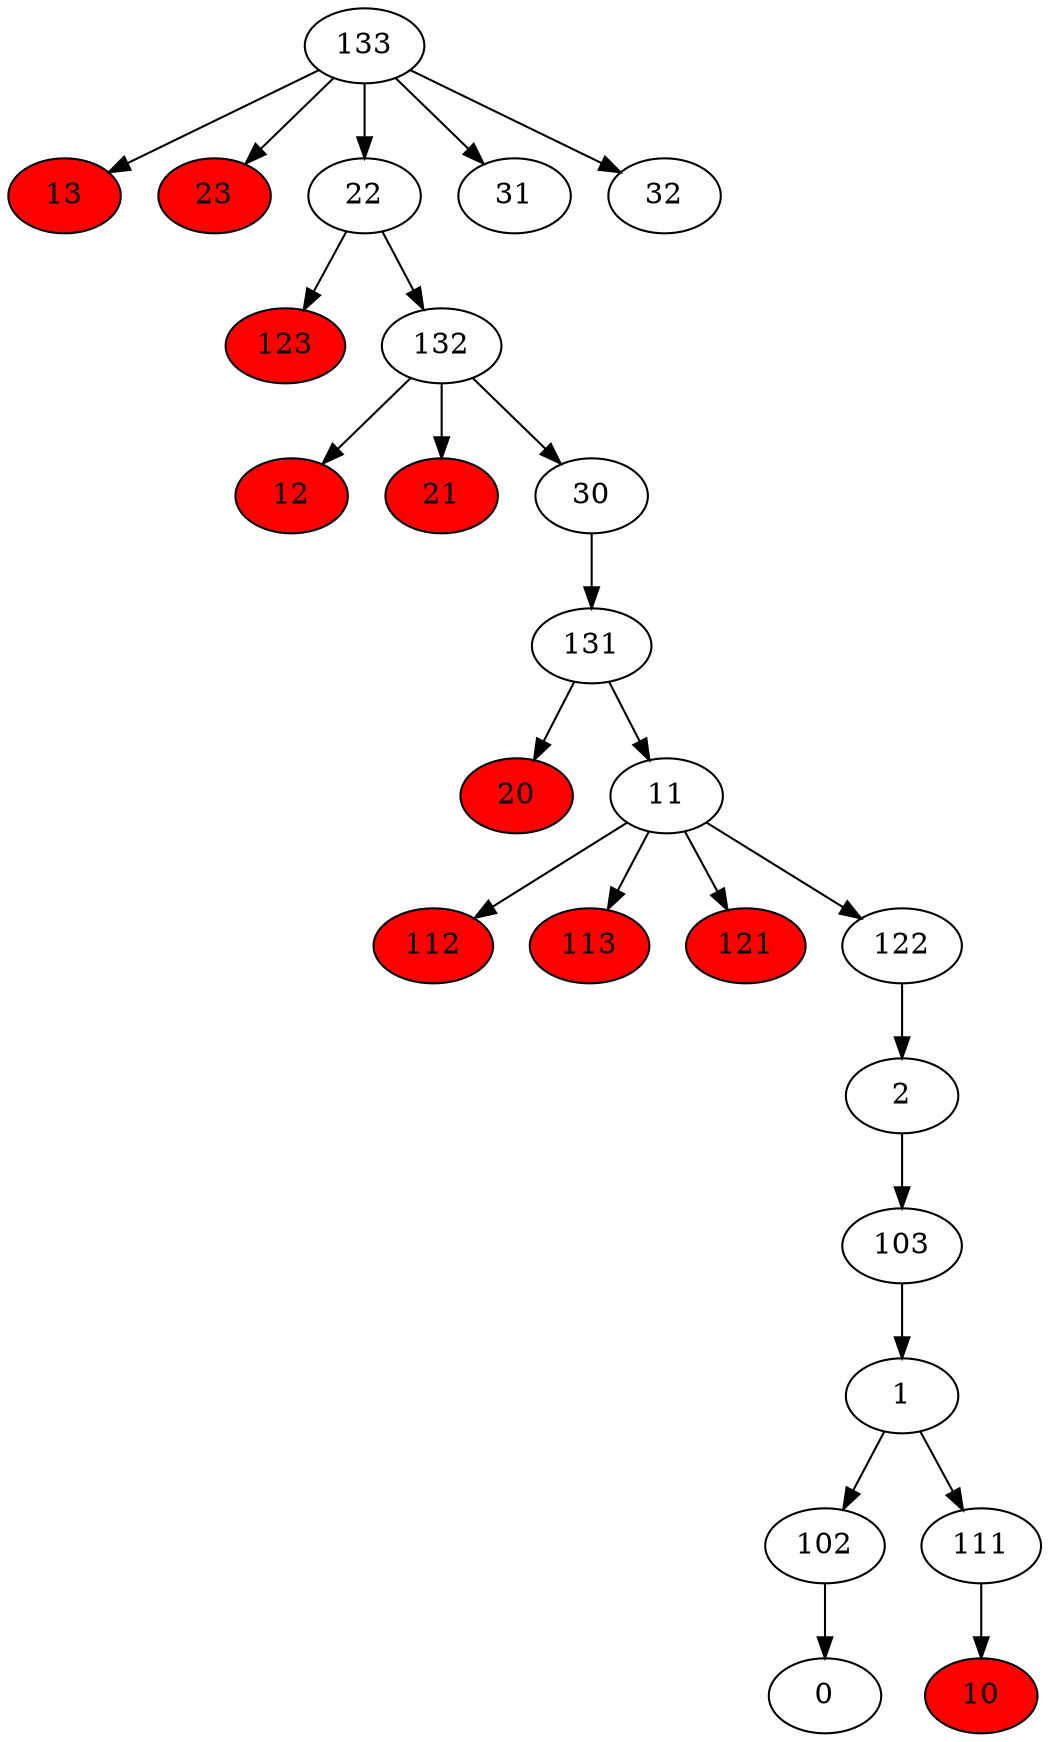 digraph {
	"10"[style=filled,fillcolor=red]
	"12"[style=filled,fillcolor=red]
	"13"[style=filled,fillcolor=red]
	"20"[style=filled,fillcolor=red]
	"21"[style=filled,fillcolor=red]
	"23"[style=filled,fillcolor=red]
	"112"[style=filled,fillcolor=red]
	"113"[style=filled,fillcolor=red]
	"121"[style=filled,fillcolor=red]
	"123"[style=filled,fillcolor=red]
	"1" -> "102"
	"1" -> "111"
	"2" -> "103"
	"11" -> "112"
	"11" -> "113"
	"11" -> "121"
	"11" -> "122"
	"22" -> "123"
	"22" -> "132"
	"30" -> "131"
	"102" -> "0"
	"103" -> "1"
	"111" -> "10"
	"122" -> "2"
	"131" -> "11"
	"131" -> "20"
	"132" -> "12"
	"132" -> "21"
	"132" -> "30"
	"133" -> "13"
	"133" -> "22"
	"133" -> "23"
	"133" -> "31"
	"133" -> "32"
}